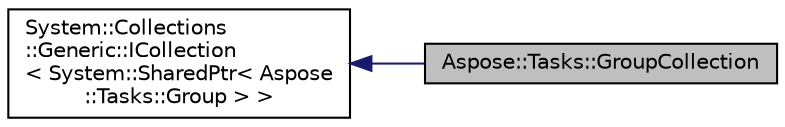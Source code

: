 digraph "Aspose::Tasks::GroupCollection"
{
 // LATEX_PDF_SIZE
  edge [fontname="Helvetica",fontsize="10",labelfontname="Helvetica",labelfontsize="10"];
  node [fontname="Helvetica",fontsize="10",shape=record];
  rankdir="LR";
  Node1 [label="Aspose::Tasks::GroupCollection",height=0.2,width=0.4,color="black", fillcolor="grey75", style="filled", fontcolor="black",tooltip="Contains a list of Group objects. Implements ICollection<Group> interface."];
  Node2 -> Node1 [dir="back",color="midnightblue",fontsize="10",style="solid",fontname="Helvetica"];
  Node2 [label="System::Collections\l::Generic::ICollection\l\< System::SharedPtr\< Aspose\l::Tasks::Group \> \>",height=0.2,width=0.4,color="black", fillcolor="white", style="filled",URL="$class_system_1_1_collections_1_1_generic_1_1_i_collection.html",tooltip=" "];
}
